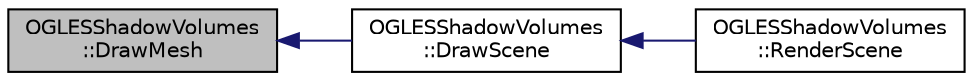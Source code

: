digraph "OGLESShadowVolumes::DrawMesh"
{
  edge [fontname="Helvetica",fontsize="10",labelfontname="Helvetica",labelfontsize="10"];
  node [fontname="Helvetica",fontsize="10",shape=record];
  rankdir="LR";
  Node1 [label="OGLESShadowVolumes\l::DrawMesh",height=0.2,width=0.4,color="black", fillcolor="grey75", style="filled", fontcolor="black"];
  Node1 -> Node2 [dir="back",color="midnightblue",fontsize="10",style="solid"];
  Node2 [label="OGLESShadowVolumes\l::DrawScene",height=0.2,width=0.4,color="black", fillcolor="white", style="filled",URL="$class_o_g_l_e_s_shadow_volumes.html#a320aa74ef94305fbbda9149470726b3d"];
  Node2 -> Node3 [dir="back",color="midnightblue",fontsize="10",style="solid"];
  Node3 [label="OGLESShadowVolumes\l::RenderScene",height=0.2,width=0.4,color="black", fillcolor="white", style="filled",URL="$class_o_g_l_e_s_shadow_volumes.html#a14c23788feb61d8592b455026444a65a"];
}
